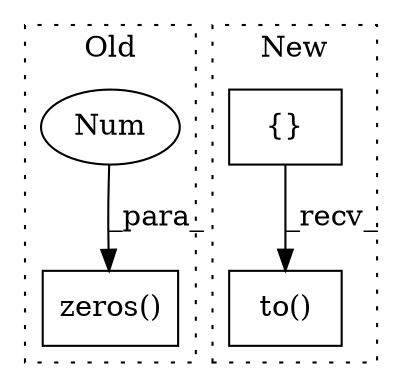 digraph G {
subgraph cluster0 {
1 [label="zeros()" a="75" s="3326,3345" l="12,57" shape="box"];
3 [label="Num" a="76" s="3341" l="1" shape="ellipse"];
label = "Old";
style="dotted";
}
subgraph cluster1 {
2 [label="to()" a="75" s="3177,3212" l="15,1" shape="box"];
4 [label="{}" a="59" s="2766,2766" l="2,1" shape="box"];
label = "New";
style="dotted";
}
3 -> 1 [label="_para_"];
4 -> 2 [label="_recv_"];
}